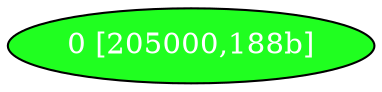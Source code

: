 diGraph libnss3{
	libnss3_0  [style=filled fillcolor="#20FF20" fontcolor="#ffffff" shape=oval label="0 [205000,188b]"]


}